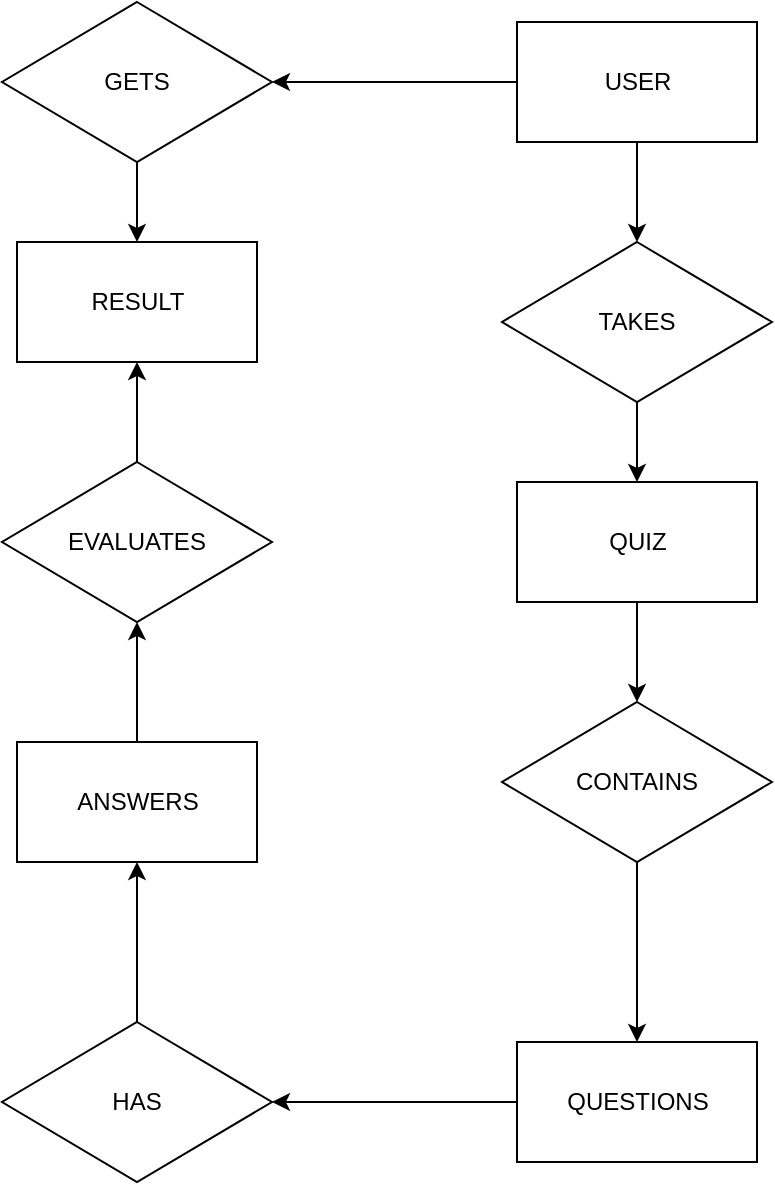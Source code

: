 <mxfile version="22.1.15" type="github">
  <diagram id="R2lEEEUBdFMjLlhIrx00" name="Page-1">
    <mxGraphModel dx="1114" dy="610" grid="1" gridSize="10" guides="1" tooltips="1" connect="1" arrows="1" fold="1" page="1" pageScale="1" pageWidth="850" pageHeight="1100" math="0" shadow="0" extFonts="Permanent Marker^https://fonts.googleapis.com/css?family=Permanent+Marker">
      <root>
        <mxCell id="0" />
        <mxCell id="1" parent="0" />
        <mxCell id="f59cz8W9i72K7CJTQR0P-1" value="USER" style="rounded=0;whiteSpace=wrap;html=1;" parent="1" vertex="1">
          <mxGeometry x="477.5" y="200" width="120" height="60" as="geometry" />
        </mxCell>
        <mxCell id="f59cz8W9i72K7CJTQR0P-2" value="QUIZ" style="rounded=0;whiteSpace=wrap;html=1;" parent="1" vertex="1">
          <mxGeometry x="477.5" y="430" width="120" height="60" as="geometry" />
        </mxCell>
        <mxCell id="f59cz8W9i72K7CJTQR0P-3" value="TAKES" style="rhombus;whiteSpace=wrap;html=1;" parent="1" vertex="1">
          <mxGeometry x="470" y="310" width="135" height="80" as="geometry" />
        </mxCell>
        <mxCell id="f59cz8W9i72K7CJTQR0P-5" value="QUESTIONS" style="rounded=0;whiteSpace=wrap;html=1;" parent="1" vertex="1">
          <mxGeometry x="477.5" y="710" width="120" height="60" as="geometry" />
        </mxCell>
        <mxCell id="f59cz8W9i72K7CJTQR0P-6" value="CONTAINS" style="rhombus;whiteSpace=wrap;html=1;" parent="1" vertex="1">
          <mxGeometry x="470" y="540" width="135" height="80" as="geometry" />
        </mxCell>
        <mxCell id="f59cz8W9i72K7CJTQR0P-7" value="HAS" style="rhombus;whiteSpace=wrap;html=1;" parent="1" vertex="1">
          <mxGeometry x="220" y="700" width="135" height="80" as="geometry" />
        </mxCell>
        <mxCell id="f59cz8W9i72K7CJTQR0P-8" value="ANSWERS" style="rounded=0;whiteSpace=wrap;html=1;" parent="1" vertex="1">
          <mxGeometry x="227.5" y="560" width="120" height="60" as="geometry" />
        </mxCell>
        <mxCell id="f59cz8W9i72K7CJTQR0P-9" value="EVALUATES" style="rhombus;whiteSpace=wrap;html=1;" parent="1" vertex="1">
          <mxGeometry x="220" y="420" width="135" height="80" as="geometry" />
        </mxCell>
        <mxCell id="f59cz8W9i72K7CJTQR0P-10" value="RESULT" style="rounded=0;whiteSpace=wrap;html=1;" parent="1" vertex="1">
          <mxGeometry x="227.5" y="310" width="120" height="60" as="geometry" />
        </mxCell>
        <mxCell id="f59cz8W9i72K7CJTQR0P-11" value="GETS" style="rhombus;whiteSpace=wrap;html=1;" parent="1" vertex="1">
          <mxGeometry x="220" y="190" width="135" height="80" as="geometry" />
        </mxCell>
        <mxCell id="f59cz8W9i72K7CJTQR0P-12" value="" style="endArrow=classic;html=1;rounded=0;exitX=0.5;exitY=1;exitDx=0;exitDy=0;" parent="1" source="f59cz8W9i72K7CJTQR0P-1" target="f59cz8W9i72K7CJTQR0P-3" edge="1">
          <mxGeometry width="50" height="50" relative="1" as="geometry">
            <mxPoint x="400" y="470" as="sourcePoint" />
            <mxPoint x="450" y="420" as="targetPoint" />
          </mxGeometry>
        </mxCell>
        <mxCell id="f59cz8W9i72K7CJTQR0P-13" value="" style="endArrow=classic;html=1;rounded=0;exitX=0.5;exitY=1;exitDx=0;exitDy=0;entryX=0.5;entryY=0;entryDx=0;entryDy=0;" parent="1" source="f59cz8W9i72K7CJTQR0P-3" target="f59cz8W9i72K7CJTQR0P-2" edge="1">
          <mxGeometry width="50" height="50" relative="1" as="geometry">
            <mxPoint x="400" y="470" as="sourcePoint" />
            <mxPoint x="450" y="420" as="targetPoint" />
          </mxGeometry>
        </mxCell>
        <mxCell id="f59cz8W9i72K7CJTQR0P-14" value="" style="endArrow=classic;html=1;rounded=0;exitX=0.5;exitY=1;exitDx=0;exitDy=0;entryX=0.5;entryY=0;entryDx=0;entryDy=0;" parent="1" source="f59cz8W9i72K7CJTQR0P-2" target="f59cz8W9i72K7CJTQR0P-6" edge="1">
          <mxGeometry width="50" height="50" relative="1" as="geometry">
            <mxPoint x="520" y="550" as="sourcePoint" />
            <mxPoint x="570" y="500" as="targetPoint" />
          </mxGeometry>
        </mxCell>
        <mxCell id="f59cz8W9i72K7CJTQR0P-15" value="" style="endArrow=classic;html=1;rounded=0;exitX=0.5;exitY=1;exitDx=0;exitDy=0;entryX=0.5;entryY=0;entryDx=0;entryDy=0;" parent="1" source="f59cz8W9i72K7CJTQR0P-6" target="f59cz8W9i72K7CJTQR0P-5" edge="1">
          <mxGeometry width="50" height="50" relative="1" as="geometry">
            <mxPoint x="420" y="690" as="sourcePoint" />
            <mxPoint x="470" y="640" as="targetPoint" />
          </mxGeometry>
        </mxCell>
        <mxCell id="f59cz8W9i72K7CJTQR0P-16" value="" style="endArrow=classic;html=1;rounded=0;entryX=1;entryY=0.5;entryDx=0;entryDy=0;exitX=0;exitY=0.5;exitDx=0;exitDy=0;" parent="1" source="f59cz8W9i72K7CJTQR0P-5" target="f59cz8W9i72K7CJTQR0P-7" edge="1">
          <mxGeometry width="50" height="50" relative="1" as="geometry">
            <mxPoint x="400" y="780" as="sourcePoint" />
            <mxPoint x="450" y="730" as="targetPoint" />
          </mxGeometry>
        </mxCell>
        <mxCell id="f59cz8W9i72K7CJTQR0P-17" value="" style="endArrow=classic;html=1;rounded=0;entryX=0.5;entryY=1;entryDx=0;entryDy=0;" parent="1" source="f59cz8W9i72K7CJTQR0P-7" target="f59cz8W9i72K7CJTQR0P-8" edge="1">
          <mxGeometry width="50" height="50" relative="1" as="geometry">
            <mxPoint x="230" y="690" as="sourcePoint" />
            <mxPoint x="280" y="640" as="targetPoint" />
          </mxGeometry>
        </mxCell>
        <mxCell id="f59cz8W9i72K7CJTQR0P-18" value="" style="endArrow=classic;html=1;rounded=0;entryX=0.5;entryY=1;entryDx=0;entryDy=0;exitX=0.5;exitY=0;exitDx=0;exitDy=0;" parent="1" source="f59cz8W9i72K7CJTQR0P-8" target="f59cz8W9i72K7CJTQR0P-9" edge="1">
          <mxGeometry width="50" height="50" relative="1" as="geometry">
            <mxPoint x="70" y="540" as="sourcePoint" />
            <mxPoint x="120" y="490" as="targetPoint" />
          </mxGeometry>
        </mxCell>
        <mxCell id="f59cz8W9i72K7CJTQR0P-19" value="" style="endArrow=classic;html=1;rounded=0;entryX=0.5;entryY=1;entryDx=0;entryDy=0;exitX=0.5;exitY=0;exitDx=0;exitDy=0;" parent="1" source="f59cz8W9i72K7CJTQR0P-9" target="f59cz8W9i72K7CJTQR0P-10" edge="1">
          <mxGeometry width="50" height="50" relative="1" as="geometry">
            <mxPoint x="250" y="430" as="sourcePoint" />
            <mxPoint x="300" y="380" as="targetPoint" />
          </mxGeometry>
        </mxCell>
        <mxCell id="f59cz8W9i72K7CJTQR0P-21" value="" style="endArrow=classic;html=1;rounded=0;entryX=1;entryY=0.5;entryDx=0;entryDy=0;" parent="1" source="f59cz8W9i72K7CJTQR0P-1" target="f59cz8W9i72K7CJTQR0P-11" edge="1">
          <mxGeometry width="50" height="50" relative="1" as="geometry">
            <mxPoint x="390" y="260" as="sourcePoint" />
            <mxPoint x="360" y="230" as="targetPoint" />
          </mxGeometry>
        </mxCell>
        <mxCell id="f59cz8W9i72K7CJTQR0P-22" value="" style="endArrow=classic;html=1;rounded=0;entryX=0.5;entryY=0;entryDx=0;entryDy=0;exitX=0.5;exitY=1;exitDx=0;exitDy=0;" parent="1" source="f59cz8W9i72K7CJTQR0P-11" target="f59cz8W9i72K7CJTQR0P-10" edge="1">
          <mxGeometry width="50" height="50" relative="1" as="geometry">
            <mxPoint x="130" y="380" as="sourcePoint" />
            <mxPoint x="180" y="330" as="targetPoint" />
          </mxGeometry>
        </mxCell>
      </root>
    </mxGraphModel>
  </diagram>
</mxfile>
